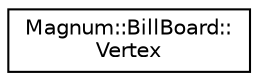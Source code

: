 digraph "圖形化之類別階層"
{
  edge [fontname="Helvetica",fontsize="10",labelfontname="Helvetica",labelfontsize="10"];
  node [fontname="Helvetica",fontsize="10",shape=record];
  rankdir="LR";
  Node1 [label="Magnum::BillBoard::\lVertex",height=0.2,width=0.4,color="black", fillcolor="white", style="filled",URL="$struct_magnum_1_1_bill_board_1_1_vertex.html"];
}
